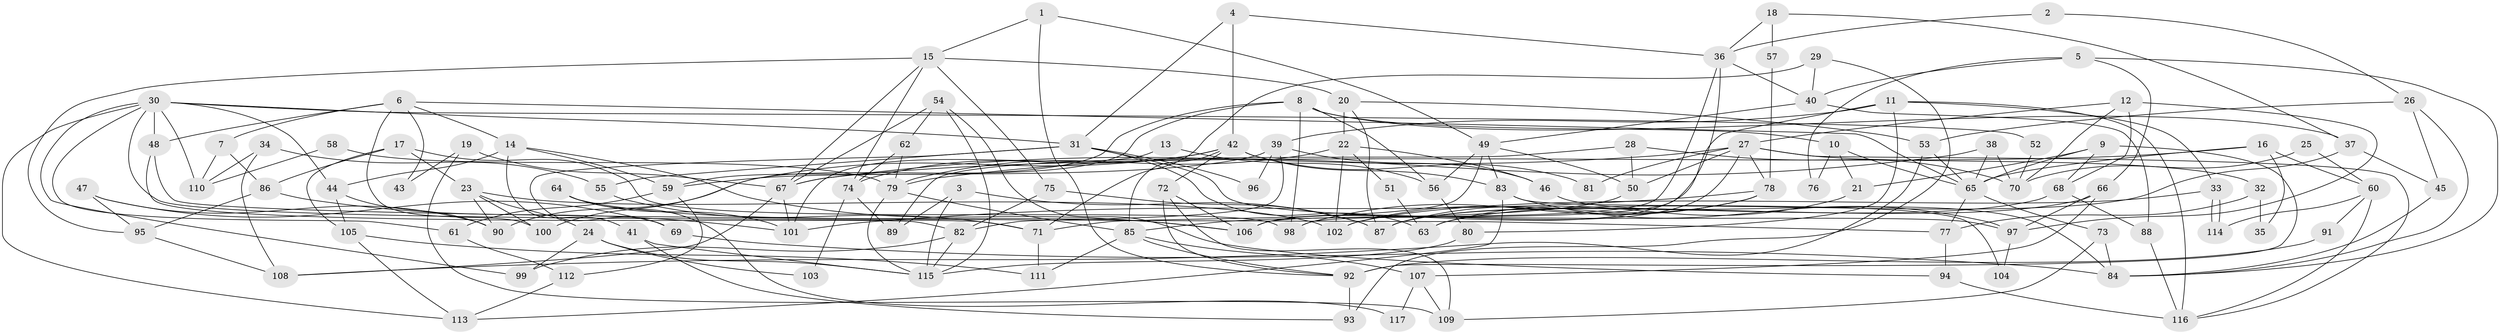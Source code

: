 // coarse degree distribution, {7: 0.08695652173913043, 8: 0.08695652173913043, 3: 0.15217391304347827, 13: 0.043478260869565216, 15: 0.021739130434782608, 9: 0.021739130434782608, 12: 0.043478260869565216, 4: 0.17391304347826086, 2: 0.15217391304347827, 6: 0.10869565217391304, 20: 0.021739130434782608, 16: 0.021739130434782608, 5: 0.021739130434782608, 10: 0.043478260869565216}
// Generated by graph-tools (version 1.1) at 2025/18/03/04/25 18:18:30]
// undirected, 117 vertices, 234 edges
graph export_dot {
graph [start="1"]
  node [color=gray90,style=filled];
  1;
  2;
  3;
  4;
  5;
  6;
  7;
  8;
  9;
  10;
  11;
  12;
  13;
  14;
  15;
  16;
  17;
  18;
  19;
  20;
  21;
  22;
  23;
  24;
  25;
  26;
  27;
  28;
  29;
  30;
  31;
  32;
  33;
  34;
  35;
  36;
  37;
  38;
  39;
  40;
  41;
  42;
  43;
  44;
  45;
  46;
  47;
  48;
  49;
  50;
  51;
  52;
  53;
  54;
  55;
  56;
  57;
  58;
  59;
  60;
  61;
  62;
  63;
  64;
  65;
  66;
  67;
  68;
  69;
  70;
  71;
  72;
  73;
  74;
  75;
  76;
  77;
  78;
  79;
  80;
  81;
  82;
  83;
  84;
  85;
  86;
  87;
  88;
  89;
  90;
  91;
  92;
  93;
  94;
  95;
  96;
  97;
  98;
  99;
  100;
  101;
  102;
  103;
  104;
  105;
  106;
  107;
  108;
  109;
  110;
  111;
  112;
  113;
  114;
  115;
  116;
  117;
  1 -- 49;
  1 -- 15;
  1 -- 92;
  2 -- 26;
  2 -- 36;
  3 -- 87;
  3 -- 115;
  3 -- 89;
  4 -- 36;
  4 -- 31;
  4 -- 42;
  5 -- 40;
  5 -- 66;
  5 -- 76;
  5 -- 84;
  6 -- 65;
  6 -- 14;
  6 -- 7;
  6 -- 43;
  6 -- 48;
  6 -- 100;
  7 -- 86;
  7 -- 110;
  8 -- 100;
  8 -- 56;
  8 -- 10;
  8 -- 37;
  8 -- 59;
  8 -- 98;
  9 -- 21;
  9 -- 65;
  9 -- 68;
  9 -- 92;
  10 -- 65;
  10 -- 21;
  10 -- 76;
  11 -- 33;
  11 -- 116;
  11 -- 39;
  11 -- 80;
  11 -- 106;
  12 -- 27;
  12 -- 97;
  12 -- 68;
  12 -- 70;
  13 -- 56;
  13 -- 101;
  14 -- 59;
  14 -- 106;
  14 -- 41;
  14 -- 44;
  15 -- 67;
  15 -- 74;
  15 -- 20;
  15 -- 75;
  15 -- 95;
  16 -- 65;
  16 -- 67;
  16 -- 35;
  16 -- 60;
  17 -- 98;
  17 -- 23;
  17 -- 86;
  17 -- 105;
  18 -- 36;
  18 -- 37;
  18 -- 57;
  19 -- 67;
  19 -- 109;
  19 -- 43;
  20 -- 87;
  20 -- 22;
  20 -- 53;
  21 -- 63;
  22 -- 102;
  22 -- 46;
  22 -- 51;
  22 -- 79;
  23 -- 24;
  23 -- 90;
  23 -- 100;
  23 -- 102;
  24 -- 115;
  24 -- 99;
  24 -- 103;
  25 -- 60;
  25 -- 70;
  26 -- 84;
  26 -- 53;
  26 -- 45;
  27 -- 67;
  27 -- 78;
  27 -- 32;
  27 -- 50;
  27 -- 81;
  27 -- 106;
  27 -- 116;
  28 -- 70;
  28 -- 50;
  28 -- 89;
  29 -- 93;
  29 -- 71;
  29 -- 40;
  30 -- 48;
  30 -- 44;
  30 -- 31;
  30 -- 52;
  30 -- 61;
  30 -- 71;
  30 -- 99;
  30 -- 110;
  30 -- 113;
  31 -- 69;
  31 -- 55;
  31 -- 63;
  31 -- 96;
  31 -- 97;
  32 -- 77;
  32 -- 35;
  33 -- 114;
  33 -- 114;
  33 -- 102;
  34 -- 55;
  34 -- 110;
  34 -- 108;
  36 -- 40;
  36 -- 106;
  36 -- 98;
  37 -- 45;
  37 -- 63;
  38 -- 65;
  38 -- 79;
  38 -- 70;
  39 -- 59;
  39 -- 46;
  39 -- 82;
  39 -- 96;
  40 -- 49;
  40 -- 88;
  41 -- 115;
  41 -- 93;
  42 -- 72;
  42 -- 74;
  42 -- 81;
  42 -- 83;
  42 -- 85;
  42 -- 90;
  44 -- 105;
  44 -- 90;
  45 -- 84;
  46 -- 84;
  47 -- 95;
  47 -- 90;
  47 -- 69;
  48 -- 82;
  48 -- 77;
  49 -- 50;
  49 -- 71;
  49 -- 56;
  49 -- 83;
  50 -- 85;
  51 -- 63;
  52 -- 70;
  53 -- 108;
  53 -- 65;
  54 -- 94;
  54 -- 62;
  54 -- 67;
  54 -- 115;
  55 -- 71;
  56 -- 80;
  57 -- 78;
  58 -- 110;
  58 -- 79;
  59 -- 61;
  59 -- 112;
  60 -- 116;
  60 -- 91;
  60 -- 114;
  61 -- 112;
  62 -- 79;
  62 -- 74;
  64 -- 106;
  64 -- 101;
  64 -- 117;
  65 -- 73;
  65 -- 77;
  66 -- 87;
  66 -- 97;
  66 -- 107;
  67 -- 101;
  67 -- 108;
  68 -- 87;
  68 -- 88;
  69 -- 84;
  71 -- 111;
  72 -- 92;
  72 -- 106;
  72 -- 109;
  73 -- 84;
  73 -- 109;
  74 -- 89;
  74 -- 103;
  75 -- 82;
  75 -- 87;
  77 -- 94;
  78 -- 87;
  78 -- 98;
  78 -- 101;
  78 -- 102;
  79 -- 85;
  79 -- 115;
  80 -- 115;
  82 -- 115;
  82 -- 99;
  83 -- 97;
  83 -- 104;
  83 -- 113;
  85 -- 92;
  85 -- 107;
  85 -- 111;
  86 -- 95;
  86 -- 101;
  88 -- 116;
  91 -- 92;
  92 -- 93;
  94 -- 116;
  95 -- 108;
  97 -- 104;
  105 -- 113;
  105 -- 111;
  107 -- 109;
  107 -- 117;
  112 -- 113;
}
